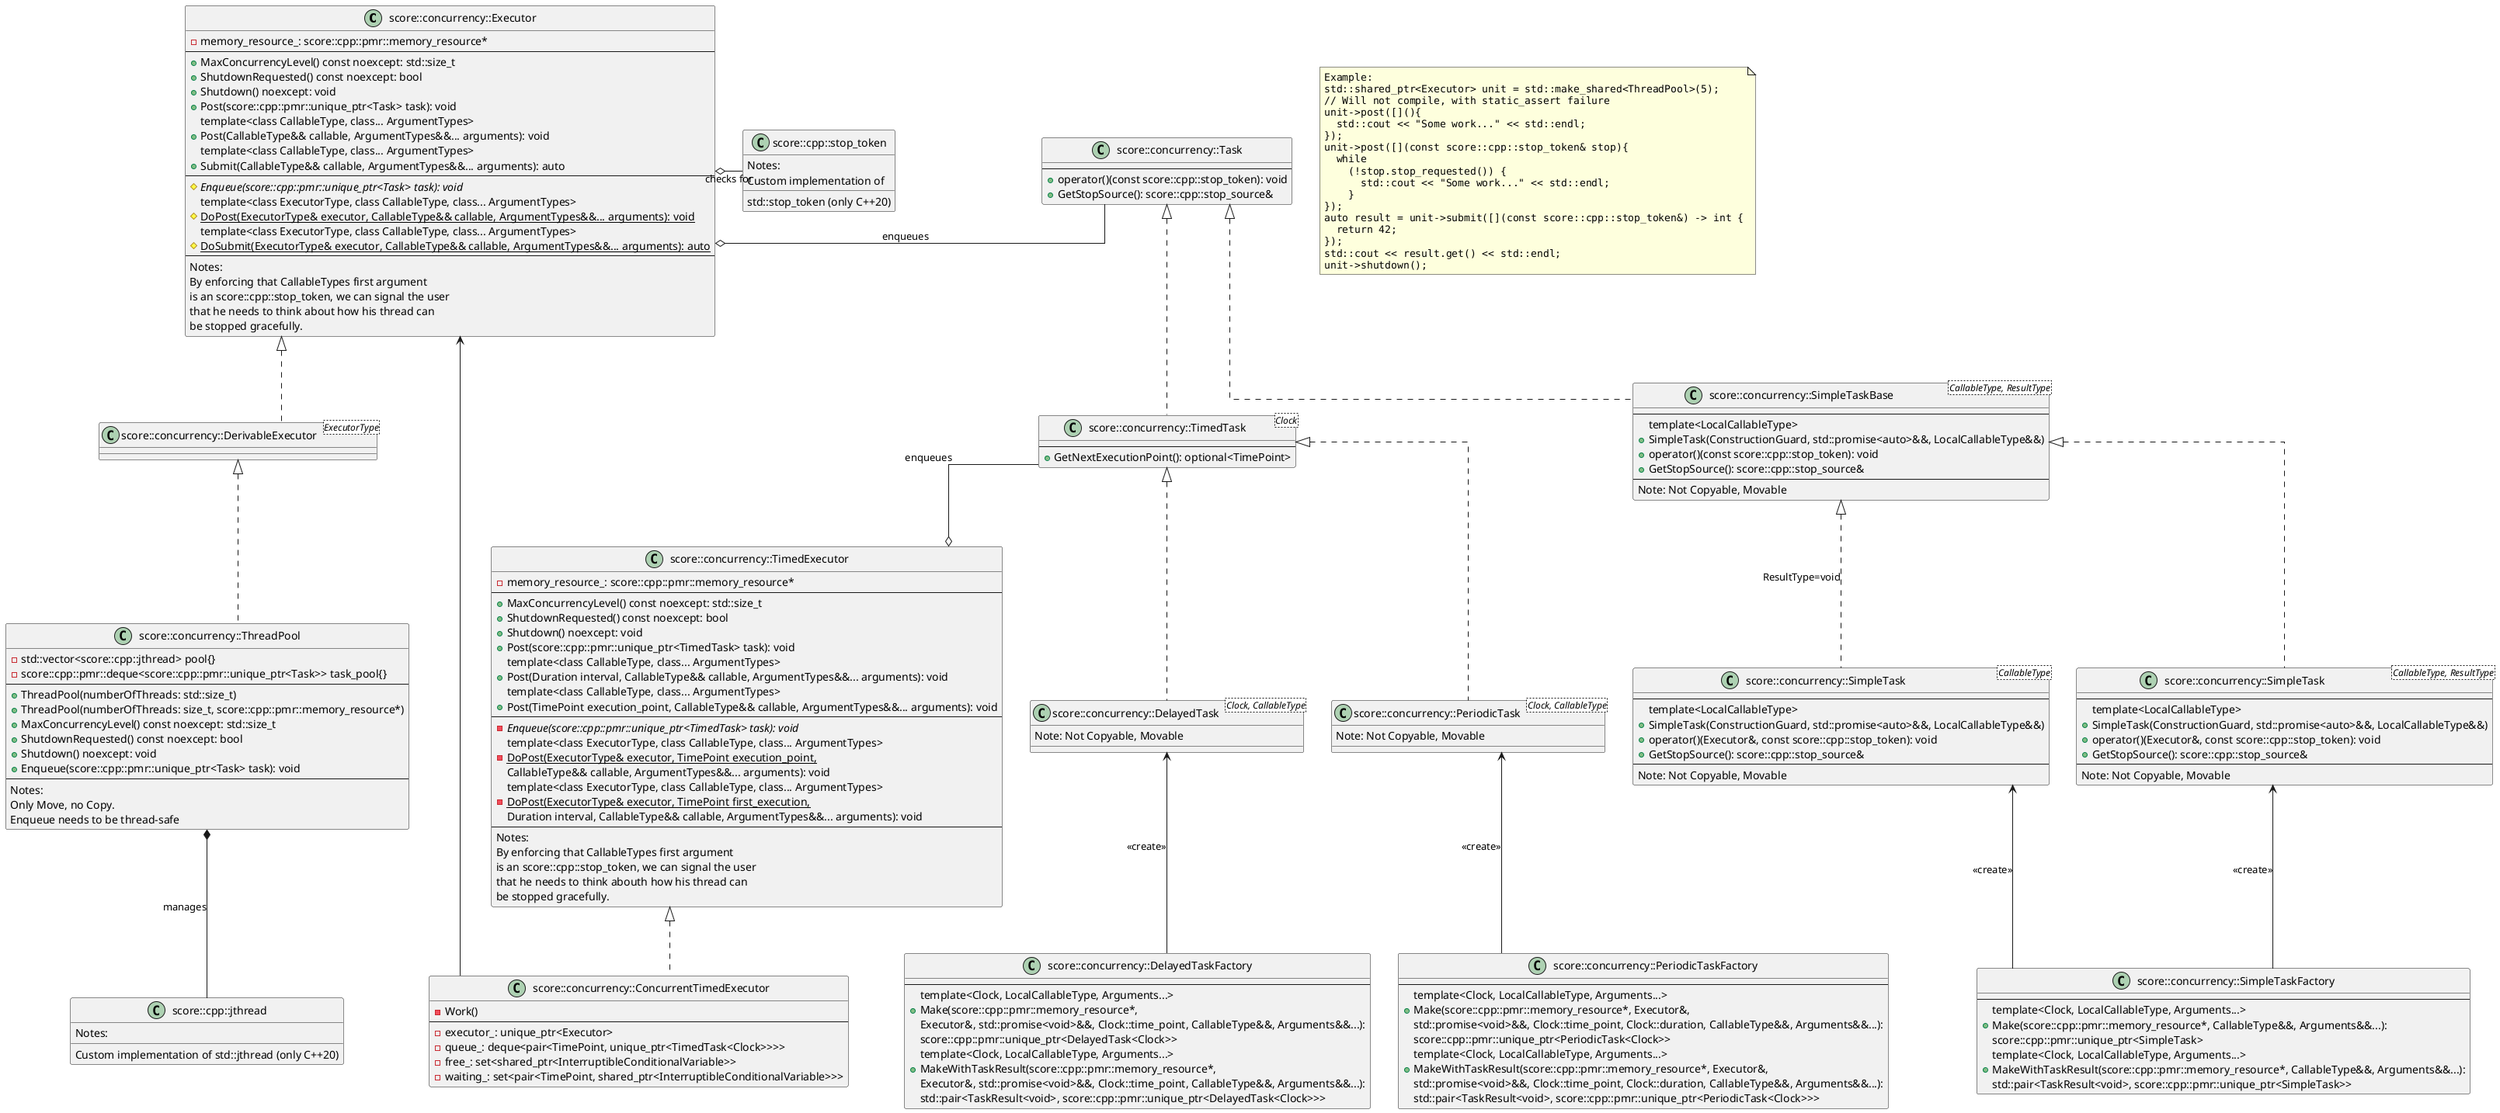 @startuml structural_view

skinparam linetype ortho

class "score::concurrency::Executor" as Executor {
  - memory_resource_: score::cpp::pmr::memory_resource*
  --
  + MaxConcurrencyLevel() const noexcept: std::size_t
  + ShutdownRequested() const noexcept: bool
  + Shutdown() noexcept: void
  + Post(score::cpp::pmr::unique_ptr<Task> task): void
  template<class CallableType, class... ArgumentTypes>
  + Post(CallableType&& callable, ArgumentTypes&&... arguments): void
  template<class CallableType, class... ArgumentTypes>
  + Submit(CallableType&& callable, ArgumentTypes&&... arguments): auto
  --
  # {abstract} Enqueue(score::cpp::pmr::unique_ptr<Task> task): void
  template<class ExecutorType, class CallableType, class... ArgumentTypes>
  # {static} DoPost(ExecutorType& executor, CallableType&& callable, ArgumentTypes&&... arguments): void
  template<class ExecutorType, class CallableType, class... ArgumentTypes>
  # {static} DoSubmit(ExecutorType& executor, CallableType&& callable, ArgumentTypes&&... arguments): auto
  --
  Notes:
  By enforcing that CallableTypes first argument
  is an score::cpp::stop_token, we can signal the user
  that he needs to think about how his thread can
  be stopped gracefully.
}

class "score::concurrency::DerivableExecutor<ExecutorType>" as DerivableExecutor {
}

class "score::concurrency::ThreadPool" as ThreadPool {
  - std::vector<score::cpp::jthread> pool{}
  - score::cpp::pmr::deque<score::cpp::pmr::unique_ptr<Task>> task_pool{}
  --
  + ThreadPool(numberOfThreads: std::size_t)
  + ThreadPool(numberOfThreads: size_t, score::cpp::pmr::memory_resource*)
  + MaxConcurrencyLevel() const noexcept: std::size_t
  + ShutdownRequested() const noexcept: bool
  + Shutdown() noexcept: void
  + Enqueue(score::cpp::pmr::unique_ptr<Task> task): void
  --
  Notes:
  Only Move, no Copy.
  Enqueue needs to be thread-safe
}

class "score::cpp::jthread" as JThread {
  Notes:
  Custom implementation of std::jthread (only C++20)
}

class "score::concurrency::TimedExecutor" as TimedExecutor {
  - memory_resource_: score::cpp::pmr::memory_resource*
  --
  + MaxConcurrencyLevel() const noexcept: std::size_t
  + ShutdownRequested() const noexcept: bool
  + Shutdown() noexcept: void
  + Post(score::cpp::pmr::unique_ptr<TimedTask> task): void
  template<class CallableType, class... ArgumentTypes>
  + Post(Duration interval, CallableType&& callable, ArgumentTypes&&... arguments): void
  template<class CallableType, class... ArgumentTypes>
  + Post(TimePoint execution_point, CallableType&& callable, ArgumentTypes&&... arguments): void
  --
  - {abstract} Enqueue(score::cpp::pmr::unique_ptr<TimedTask> task): void
  template<class ExecutorType, class CallableType, class... ArgumentTypes>
  - {static} DoPost(ExecutorType& executor, TimePoint execution_point,
  CallableType&& callable, ArgumentTypes&&... arguments): void
  template<class ExecutorType, class CallableType, class... ArgumentTypes>
  - {static} DoPost(ExecutorType& executor, TimePoint first_execution,
  Duration interval, CallableType&& callable, ArgumentTypes&&... arguments): void
  --
  Notes:
  By enforcing that CallableTypes first argument
  is an score::cpp::stop_token, we can signal the user
  that he needs to think abouth how his thread can
  be stopped gracefully.
}


class "score::concurrency::ConcurrentTimedExecutor" as ConcurrentTimedExecutor {
  - Work()
  --
  - executor_: unique_ptr<Executor>
  - queue_: deque<pair<TimePoint, unique_ptr<TimedTask<Clock>>>>
  - free_: set<shared_ptr<InterruptibleConditionalVariable>>
  - waiting_: set<pair<TimePoint, shared_ptr<InterruptibleConditionalVariable>>>
}

class "score::cpp::stop_token" as StopToken {
  Notes:
  Custom implementation of
  std::stop_token (only C++20)
}

class "score::concurrency::Task" as Task {
  --
  + operator()(const score::cpp::stop_token): void
  + GetStopSource(): score::cpp::stop_source&
}

class "score::concurrency::SimpleTaskBase<CallableType, ResultType>" as SimpleTaskBase {
  --
  template<LocalCallableType>
  + SimpleTask(ConstructionGuard, std::promise<auto>&&, LocalCallableType&&)
  + operator()(const score::cpp::stop_token): void
  + GetStopSource(): score::cpp::stop_source&
  --
  Note: Not Copyable, Movable
}

class "score::concurrency::TimedTask<Clock>" as TimedTask {
  --
  + GetNextExecutionPoint(): optional<TimePoint>
}

class "score::concurrency::PeriodicTask<Clock, CallableType>" as PeriodicTask {
  Note: Not Copyable, Movable
}

class "score::concurrency::DelayedTask<Clock, CallableType>" as DelayedTask {
  Note: Not Copyable, Movable
}

skinparam noteFontName monospaced
note as N1
Example:
std::shared_ptr<Executor> unit = std::make_shared<ThreadPool>(5);
// Will not compile, with static_assert failure
unit->post([](){
  std::cout << "Some work..." << std::endl;
});
unit->post([](const score::cpp::stop_token& stop){
  while
    (!stop.stop_requested()) {
      std::cout << "Some work..." << std::endl;
    }
});
auto result = unit->submit([](const score::cpp::stop_token&) -> int {
  return 42;
});
std::cout << result.get() << std::endl;
unit->shutdown();
end note

class "score::concurrency::SimpleTask<CallableType, ResultType>" as SimpleTask {
  --
  template<LocalCallableType>
  + SimpleTask(ConstructionGuard, std::promise<auto>&&, LocalCallableType&&)
  + operator()(Executor&, const score::cpp::stop_token): void
  + GetStopSource(): score::cpp::stop_source&
  --
  Note: Not Copyable, Movable
}

class "score::concurrency::SimpleTask<CallableType>" as SimpleTask_template {
  --
  template<LocalCallableType>
  + SimpleTask(ConstructionGuard, std::promise<auto>&&, LocalCallableType&&)
  + operator()(Executor&, const score::cpp::stop_token): void
  + GetStopSource(): score::cpp::stop_source&
  --
  Note: Not Copyable, Movable
}

class "score::concurrency::PeriodicTaskFactory" as PeriodicTaskFactory {
  --
  template<Clock, LocalCallableType, Arguments...>
  + Make(score::cpp::pmr::memory_resource*, Executor&,
  std::promise<void>&&, Clock::time_point, Clock::duration, CallableType&&, Arguments&&...):
  score::cpp::pmr::unique_ptr<PeriodicTask<Clock>>
  template<Clock, LocalCallableType, Arguments...>
  + MakeWithTaskResult(score::cpp::pmr::memory_resource*, Executor&,
  std::promise<void>&&, Clock::time_point, Clock::duration, CallableType&&, Arguments&&...):
  std::pair<TaskResult<void>, score::cpp::pmr::unique_ptr<PeriodicTask<Clock>>>
}

class "score::concurrency::DelayedTaskFactory" as DelayedTaskFactory {
  --
  template<Clock, LocalCallableType, Arguments...>
  + Make(score::cpp::pmr::memory_resource*,
  Executor&, std::promise<void>&&, Clock::time_point, CallableType&&, Arguments&&...):
  score::cpp::pmr::unique_ptr<DelayedTask<Clock>>
  template<Clock, LocalCallableType, Arguments...>
  + MakeWithTaskResult(score::cpp::pmr::memory_resource*,
  Executor&, std::promise<void>&&, Clock::time_point, CallableType&&, Arguments&&...):
  std::pair<TaskResult<void>, score::cpp::pmr::unique_ptr<DelayedTask<Clock>>>
}


class "score::concurrency::SimpleTaskFactory" as SimpleTaskFactory {
  --
  template<Clock, LocalCallableType, Arguments...>
  + Make(score::cpp::pmr::memory_resource*, CallableType&&, Arguments&&...):
  score::cpp::pmr::unique_ptr<SimpleTask>
  template<Clock, LocalCallableType, Arguments...>
  + MakeWithTaskResult(score::cpp::pmr::memory_resource*, CallableType&&, Arguments&&...):
  std::pair<TaskResult<void>, score::cpp::pmr::unique_ptr<SimpleTask>>
}

DerivableExecutor -u.|> Executor
ThreadPool -u.|> DerivableExecutor
JThread -u-* ThreadPool: manages

TimedTask -d-o TimedExecutor : enqueues
ConcurrentTimedExecutor -u.|> TimedExecutor

ConcurrentTimedExecutor -u-> Executor

StopToken -l-o Executor : checks for

Task -l-o Executor : enqueues

TimedTask -u.|> Task
SimpleTaskBase -u.|> Task
SimpleTask -u.|> SimpleTaskBase
SimpleTask_template -u.|> SimpleTaskBase: ResultType=void

DelayedTask -u.|> TimedTask
PeriodicTask -u.|> TimedTask

SimpleTaskFactory -u-> SimpleTask: <<create>>
SimpleTaskFactory -u-> SimpleTask_template: <<create>>

PeriodicTaskFactory -u-> PeriodicTask: <<create>>
DelayedTaskFactory -u-> DelayedTask: <<create>>

@enduml
